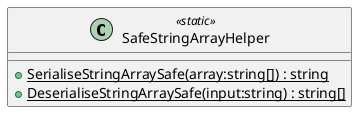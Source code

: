 @startuml
class SafeStringArrayHelper <<static>> {
    + {static} SerialiseStringArraySafe(array:string[]) : string
    + {static} DeserialiseStringArraySafe(input:string) : string[]
}
@enduml
